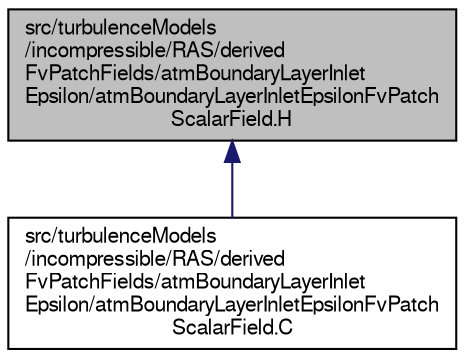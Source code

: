digraph "src/turbulenceModels/incompressible/RAS/derivedFvPatchFields/atmBoundaryLayerInletEpsilon/atmBoundaryLayerInletEpsilonFvPatchScalarField.H"
{
  bgcolor="transparent";
  edge [fontname="FreeSans",fontsize="10",labelfontname="FreeSans",labelfontsize="10"];
  node [fontname="FreeSans",fontsize="10",shape=record];
  Node191 [label="src/turbulenceModels\l/incompressible/RAS/derived\lFvPatchFields/atmBoundaryLayerInlet\lEpsilon/atmBoundaryLayerInletEpsilonFvPatch\lScalarField.H",height=0.2,width=0.4,color="black", fillcolor="grey75", style="filled", fontcolor="black"];
  Node191 -> Node192 [dir="back",color="midnightblue",fontsize="10",style="solid",fontname="FreeSans"];
  Node192 [label="src/turbulenceModels\l/incompressible/RAS/derived\lFvPatchFields/atmBoundaryLayerInlet\lEpsilon/atmBoundaryLayerInletEpsilonFvPatch\lScalarField.C",height=0.2,width=0.4,color="black",URL="$a40316.html"];
}
